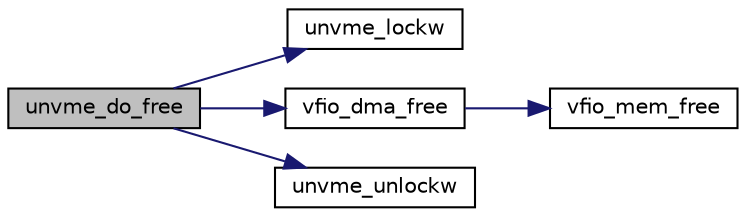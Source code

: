 digraph "unvme_do_free"
{
  edge [fontname="Helvetica",fontsize="10",labelfontname="Helvetica",labelfontsize="10"];
  node [fontname="Helvetica",fontsize="10",shape=record];
  rankdir="LR";
  Node1 [label="unvme_do_free",height=0.2,width=0.4,color="black", fillcolor="grey75", style="filled", fontcolor="black"];
  Node1 -> Node2 [color="midnightblue",fontsize="10",style="solid",fontname="Helvetica"];
  Node2 [label="unvme_lockw",height=0.2,width=0.4,color="black", fillcolor="white", style="filled",URL="$unvme__lock_8h.html#a3ac7f83033513b3f50ba098974c5f576"];
  Node1 -> Node3 [color="midnightblue",fontsize="10",style="solid",fontname="Helvetica"];
  Node3 [label="vfio_dma_free",height=0.2,width=0.4,color="black", fillcolor="white", style="filled",URL="$unvme__vfio_8c.html#aafdc4e197d1eb8746f1764e47c03fbae"];
  Node3 -> Node4 [color="midnightblue",fontsize="10",style="solid",fontname="Helvetica"];
  Node4 [label="vfio_mem_free",height=0.2,width=0.4,color="black", fillcolor="white", style="filled",URL="$unvme__vfio_8c.html#a989f068e03968b12b93a5c1a4c56556a"];
  Node1 -> Node5 [color="midnightblue",fontsize="10",style="solid",fontname="Helvetica"];
  Node5 [label="unvme_unlockw",height=0.2,width=0.4,color="black", fillcolor="white", style="filled",URL="$unvme__lock_8h.html#a6ff3d82a38923c504b51212593669f36"];
}

